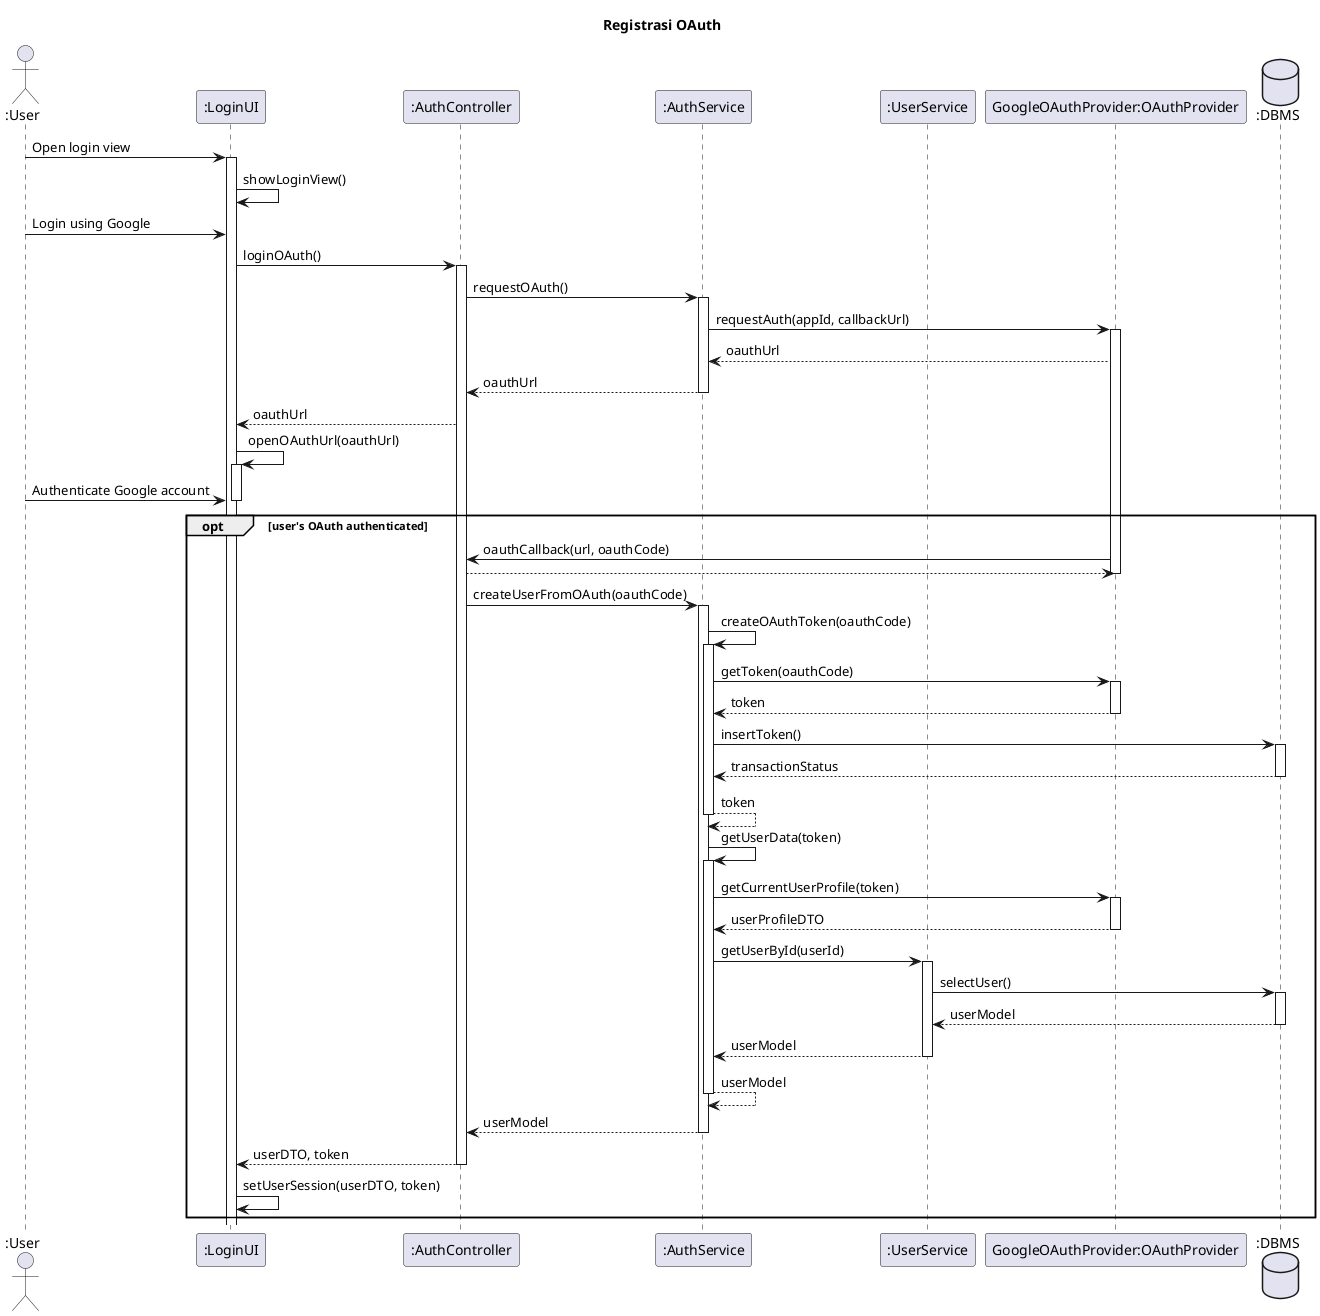 @startuml UC-AUTH-001 - Registrasi OAuth
skinparam wrapWidth 140

title Registrasi OAuth

actor ":User" as user
participant ":LoginUI" as view
participant ":AuthController" as controller
participant ":AuthService" as authService
participant ":UserService" as userService
participant "GoogleOAuthProvider:OAuthProvider" as oauth
database ":DBMS" as db

user -> view ++: Open login view
view -> view: showLoginView()

user -> view: Login using Google
view -> controller ++: loginOAuth()

controller -> authService ++: requestOAuth()

authService -> oauth ++: requestAuth(appId, callbackUrl)
oauth --> authService: oauthUrl

authService --> controller --: oauthUrl

controller --> view: oauthUrl

view -> view ++: openOAuthUrl(oauthUrl)
user -> view: Authenticate Google account
deactivate view

opt user's OAuth authenticated
  oauth -> controller: oauthCallback(url, oauthCode)
  controller --> oauth
  deactivate oauth

  controller -> authService ++: createUserFromOAuth(oauthCode)
    authService -> authService ++: createOAuthToken(oauthCode)
    authService -> oauth ++: getToken(oauthCode)
      oauth --> authService --: token
    authService -> db ++: insertToken()
      db --> authService --: transactionStatus
    authService --> authService --: token

    authService -> authService ++: getUserData(token)
      authService -> oauth ++: getCurrentUserProfile(token)
        oauth --> authService --: userProfileDTO

      authService -> userService ++: getUserById(userId)

      userService -> db ++: selectUser()
        db --> userService --: userModel
        userService --> authService --: userModel
      authService --> authService --: userModel

    authService --> controller --: userModel

  controller --> view --: userDTO, token

  view -> view: setUserSession(userDTO, token)
end

